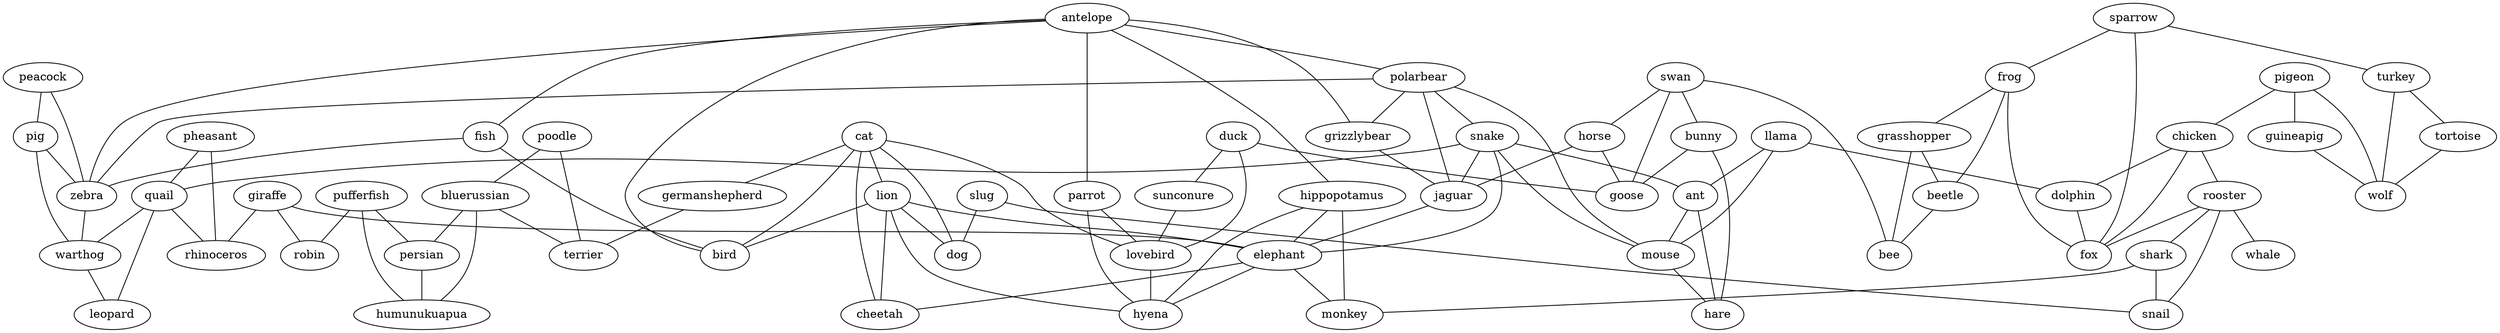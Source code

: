 strict graph G {
peacock;
antelope;
swan;
pheasant;
sparrow;
pigeon;
poodle;
duck;
chicken;
turkey;
horse;
frog;
polarbear;
pufferfish;
grasshopper;
grizzlybear;
giraffe;
snake;
llama;
sunconure;
bunny;
rooster;
ant;
jaguar;
parrot;
cat;
robin;
bluerussian;
shark;
fish;
dolphin;
pig;
goose;
lion;
persian;
zebra;
beetle;
quail;
warthog;
mouse;
hippopotamus;
humunukuapua;
fox;
rhinoceros;
lovebird;
guineapig;
elephant;
cheetah;
bird;
germanshepherd;
hare;
leopard;
whale;
terrier;
slug;
monkey;
bee;
tortoise;
snail;
dog;
hyena;
wolf;
peacock -- zebra  [weight=1];
peacock -- pig  [weight=1];
antelope -- grizzlybear  [weight=1];
antelope -- parrot  [weight=1];
antelope -- fish  [weight=1];
antelope -- bird  [weight=1];
antelope -- zebra  [weight=1];
antelope -- polarbear  [weight=1];
antelope -- hippopotamus  [weight=1];
swan -- horse  [weight=1];
swan -- bee  [weight=1];
swan -- goose  [weight=1];
swan -- bunny  [weight=1];
pheasant -- rhinoceros  [weight=1];
pheasant -- quail  [weight=1];
sparrow -- turkey  [weight=1];
sparrow -- fox  [weight=1];
sparrow -- frog  [weight=1];
pigeon -- wolf  [weight=1];
pigeon -- chicken  [weight=1];
pigeon -- guineapig  [weight=1];
poodle -- bluerussian  [weight=1];
poodle -- terrier  [weight=1];
duck -- goose  [weight=1];
duck -- sunconure  [weight=1];
duck -- lovebird  [weight=1];
chicken -- fox  [weight=1];
chicken -- dolphin  [weight=1];
chicken -- rooster  [weight=1];
turkey -- wolf  [weight=1];
turkey -- tortoise  [weight=1];
horse -- goose  [weight=1];
horse -- jaguar  [weight=1];
frog -- grasshopper  [weight=1];
frog -- fox  [weight=1];
frog -- beetle  [weight=1];
polarbear -- grizzlybear  [weight=1];
polarbear -- zebra  [weight=1];
polarbear -- jaguar  [weight=1];
polarbear -- mouse  [weight=1];
polarbear -- snake  [weight=1];
pufferfish -- persian  [weight=1];
pufferfish -- robin  [weight=1];
pufferfish -- humunukuapua  [weight=1];
grasshopper -- bee  [weight=1];
grasshopper -- beetle  [weight=1];
grizzlybear -- jaguar  [weight=1];
giraffe -- rhinoceros  [weight=1];
giraffe -- robin  [weight=1];
giraffe -- elephant  [weight=1];
snake -- jaguar  [weight=1];
snake -- ant  [weight=1];
snake -- elephant  [weight=1];
snake -- quail  [weight=1];
snake -- mouse  [weight=1];
llama -- ant  [weight=1];
llama -- dolphin  [weight=1];
llama -- mouse  [weight=1];
sunconure -- lovebird  [weight=1];
bunny -- goose  [weight=1];
bunny -- hare  [weight=1];
rooster -- shark  [weight=1];
rooster -- snail  [weight=1];
rooster -- fox  [weight=1];
rooster -- whale  [weight=1];
ant -- hare  [weight=1];
ant -- mouse  [weight=1];
jaguar -- elephant  [weight=1];
parrot -- hyena  [weight=1];
parrot -- lovebird  [weight=1];
cat -- germanshepherd  [weight=1];
cat -- dog  [weight=1];
cat -- lovebird  [weight=1];
cat -- lion  [weight=1];
cat -- cheetah  [weight=1];
cat -- bird  [weight=1];
bluerussian -- humunukuapua  [weight=1];
bluerussian -- persian  [weight=1];
bluerussian -- terrier  [weight=1];
shark -- monkey  [weight=1];
shark -- snail  [weight=1];
fish -- zebra  [weight=1];
fish -- bird  [weight=1];
dolphin -- fox  [weight=1];
pig -- warthog  [weight=1];
pig -- zebra  [weight=1];
lion -- dog  [weight=1];
lion -- hyena  [weight=1];
lion -- elephant  [weight=1];
lion -- cheetah  [weight=1];
lion -- bird  [weight=1];
persian -- humunukuapua  [weight=1];
zebra -- warthog  [weight=1];
beetle -- bee  [weight=1];
quail -- leopard  [weight=1];
quail -- rhinoceros  [weight=1];
quail -- warthog  [weight=1];
warthog -- leopard  [weight=1];
mouse -- hare  [weight=1];
hippopotamus -- monkey  [weight=1];
hippopotamus -- hyena  [weight=1];
hippopotamus -- elephant  [weight=1];
lovebird -- hyena  [weight=1];
guineapig -- wolf  [weight=1];
elephant -- monkey  [weight=1];
elephant -- hyena  [weight=1];
elephant -- cheetah  [weight=1];
germanshepherd -- terrier  [weight=1];
slug -- dog  [weight=1];
slug -- snail  [weight=1];
tortoise -- wolf  [weight=1];
}
